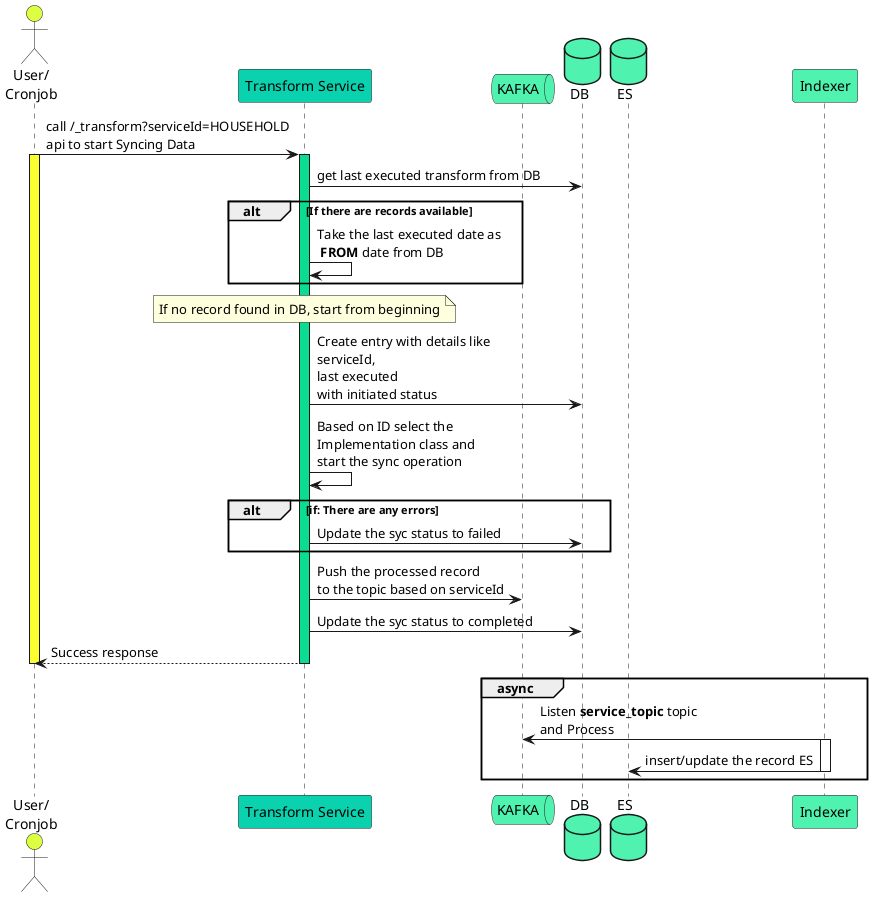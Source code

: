 @startuml
actor user as "User/\nCronjob" order 0 #ddff41
participant TRANSFORM_SERVICE as "Transform Service" order 1 #0ad2AF
queue KAFKA as "KAFKA" order 2 #4Ff2AF
database DB as "DB" order 3 #4Ff2AF
database ES as "ES" order 4 #4Ff2AF
participant INDEXER as "Indexer" order 5 #4Ff2AF

user -> TRANSFORM_SERVICE: call /_transform?serviceId=HOUSEHOLD \napi to start Syncing Data
activate user #Fafd30
activate TRANSFORM_SERVICE #0add91
TRANSFORM_SERVICE -> DB: get last executed transform from DB
alt If there are records available
    TRANSFORM_SERVICE -> TRANSFORM_SERVICE: Take the last executed date as\n <b>FROM</b> date from DB
end

note over TRANSFORM_SERVICE: If no record found in DB, start from beginning
TRANSFORM_SERVICE -> DB: Create entry with details like \nserviceId, \nlast executed \nwith initiated status
TRANSFORM_SERVICE -> TRANSFORM_SERVICE: Based on ID select the \nImplementation class and \nstart the sync operation
alt if: There are any errors
    TRANSFORM_SERVICE -> DB: Update the syc status to failed
end
TRANSFORM_SERVICE -> KAFKA: Push the processed record \nto the topic based on serviceId
TRANSFORM_SERVICE -> DB: Update the syc status to completed

user <-- TRANSFORM_SERVICE: Success response
deactivate TRANSFORM_SERVICE
deactivate user
group async
KAFKA <- INDEXER: Listen <b>service_topic</b> topic \nand Process
activate INDEXER
INDEXER -> ES: insert/update the record ES
deactivate INDEXER
end


@enduml